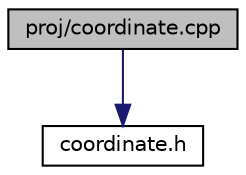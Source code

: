 digraph "proj/coordinate.cpp"
{
  edge [fontname="Helvetica",fontsize="10",labelfontname="Helvetica",labelfontsize="10"];
  node [fontname="Helvetica",fontsize="10",shape=record];
  Node0 [label="proj/coordinate.cpp",height=0.2,width=0.4,color="black", fillcolor="grey75", style="filled", fontcolor="black"];
  Node0 -> Node1 [color="midnightblue",fontsize="10",style="solid",fontname="Helvetica"];
  Node1 [label="coordinate.h",height=0.2,width=0.4,color="black", fillcolor="white", style="filled",URL="$coordinate_8h.html",tooltip="Tento soubor obsahuje třídu coordinate. "];
}
